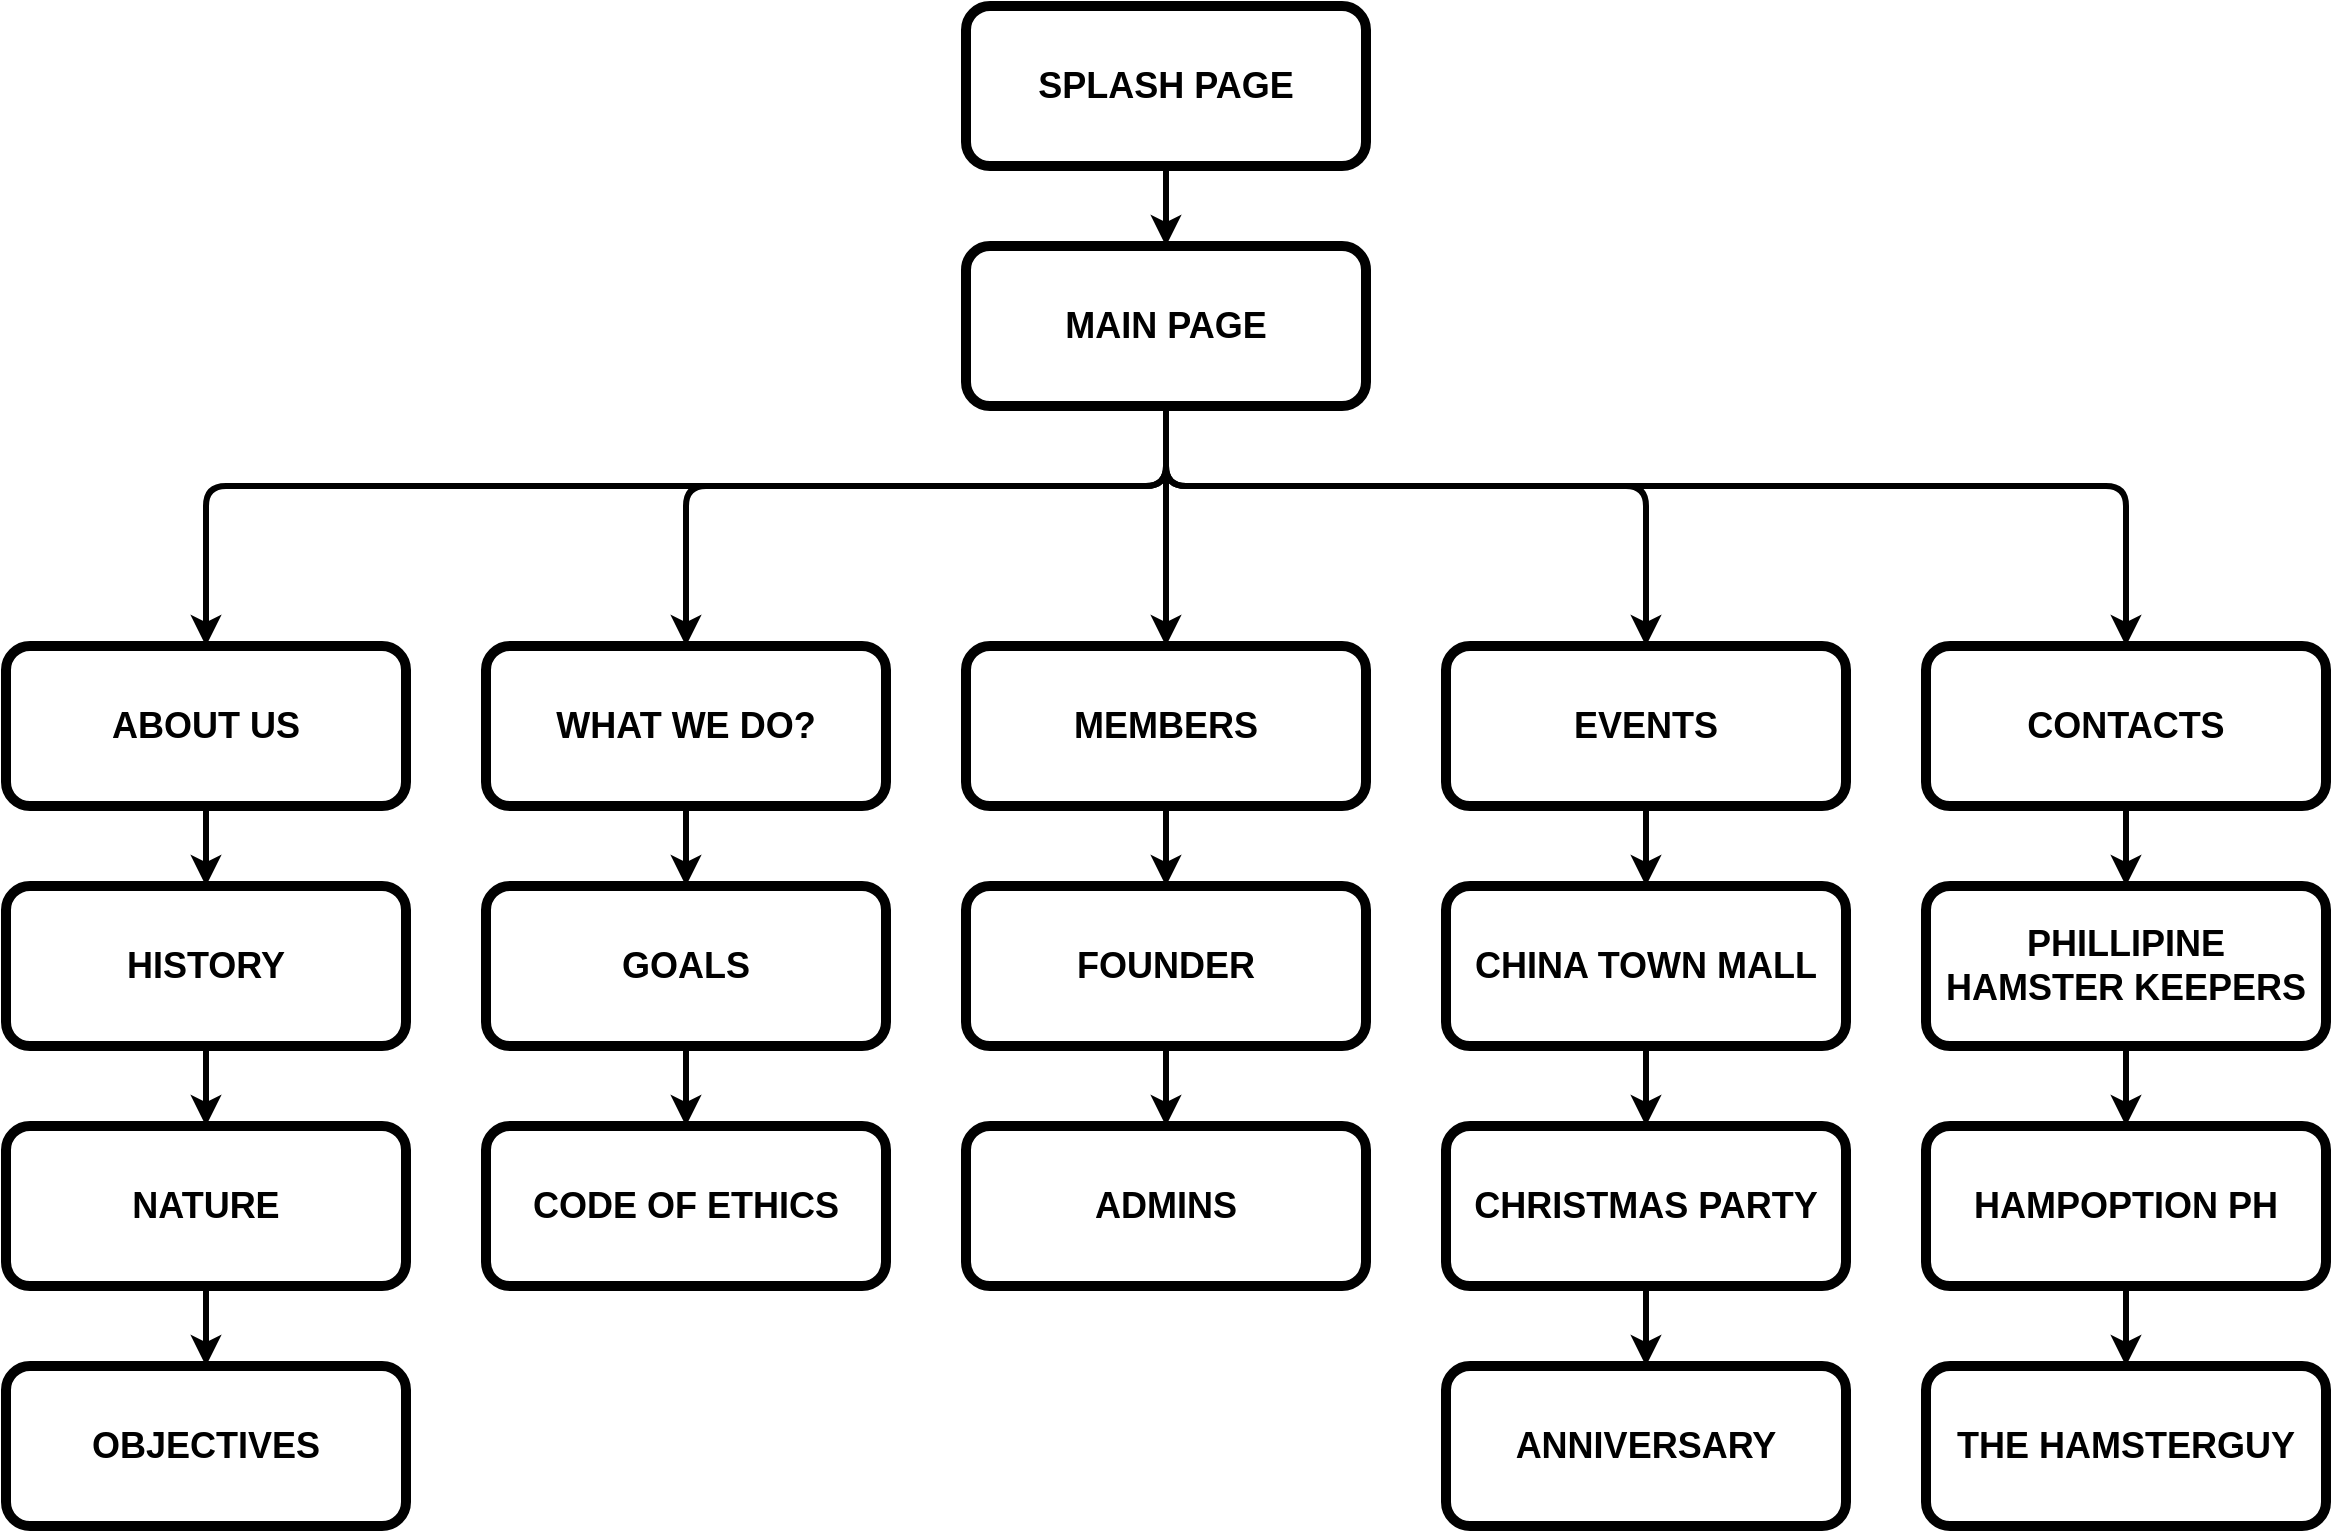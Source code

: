 <mxfile version="15.8.7" type="device"><diagram id="3t2LlP6x0p2AzQzA79Wi" name="Page-1"><mxGraphModel dx="2170" dy="1478" grid="1" gridSize="10" guides="1" tooltips="1" connect="1" arrows="1" fold="1" page="1" pageScale="1" pageWidth="1400" pageHeight="850" math="0" shadow="0"><root><mxCell id="0"/><mxCell id="1" parent="0"/><mxCell id="58n7AbkyfH6FdxvMycZk-24" style="edgeStyle=orthogonalEdgeStyle;rounded=1;orthogonalLoop=1;jettySize=auto;html=1;entryX=0.5;entryY=0;entryDx=0;entryDy=0;fontSize=18;strokeWidth=3;" edge="1" parent="1" source="58n7AbkyfH6FdxvMycZk-1" target="58n7AbkyfH6FdxvMycZk-3"><mxGeometry relative="1" as="geometry"/></mxCell><mxCell id="58n7AbkyfH6FdxvMycZk-1" value="&lt;b&gt;&lt;font style=&quot;font-size: 18px&quot;&gt;SPLASH PAGE&lt;/font&gt;&lt;/b&gt;" style="rounded=1;whiteSpace=wrap;html=1;strokeWidth=5;" vertex="1" parent="1"><mxGeometry x="600" y="40" width="200" height="80" as="geometry"/></mxCell><mxCell id="58n7AbkyfH6FdxvMycZk-25" style="edgeStyle=orthogonalEdgeStyle;rounded=1;orthogonalLoop=1;jettySize=auto;html=1;entryX=0.5;entryY=0;entryDx=0;entryDy=0;fontSize=18;strokeWidth=3;" edge="1" parent="1" source="58n7AbkyfH6FdxvMycZk-3" target="58n7AbkyfH6FdxvMycZk-4"><mxGeometry relative="1" as="geometry"><Array as="points"><mxPoint x="700" y="280"/><mxPoint x="220" y="280"/></Array></mxGeometry></mxCell><mxCell id="58n7AbkyfH6FdxvMycZk-26" style="edgeStyle=orthogonalEdgeStyle;rounded=1;orthogonalLoop=1;jettySize=auto;html=1;entryX=0.5;entryY=0;entryDx=0;entryDy=0;fontSize=18;strokeWidth=3;" edge="1" parent="1" source="58n7AbkyfH6FdxvMycZk-3" target="58n7AbkyfH6FdxvMycZk-8"><mxGeometry relative="1" as="geometry"><Array as="points"><mxPoint x="700" y="280"/><mxPoint x="1180" y="280"/></Array></mxGeometry></mxCell><mxCell id="58n7AbkyfH6FdxvMycZk-27" style="edgeStyle=orthogonalEdgeStyle;rounded=1;orthogonalLoop=1;jettySize=auto;html=1;entryX=0.5;entryY=0;entryDx=0;entryDy=0;fontSize=18;strokeWidth=3;" edge="1" parent="1" source="58n7AbkyfH6FdxvMycZk-3" target="58n7AbkyfH6FdxvMycZk-7"><mxGeometry relative="1" as="geometry"><Array as="points"><mxPoint x="700" y="280"/><mxPoint x="940" y="280"/></Array></mxGeometry></mxCell><mxCell id="58n7AbkyfH6FdxvMycZk-28" style="edgeStyle=orthogonalEdgeStyle;rounded=1;orthogonalLoop=1;jettySize=auto;html=1;entryX=0.5;entryY=0;entryDx=0;entryDy=0;fontSize=18;strokeWidth=3;" edge="1" parent="1" source="58n7AbkyfH6FdxvMycZk-3" target="58n7AbkyfH6FdxvMycZk-6"><mxGeometry relative="1" as="geometry"/></mxCell><mxCell id="58n7AbkyfH6FdxvMycZk-29" style="edgeStyle=orthogonalEdgeStyle;rounded=1;orthogonalLoop=1;jettySize=auto;html=1;entryX=0.5;entryY=0;entryDx=0;entryDy=0;fontSize=18;strokeWidth=3;" edge="1" parent="1" source="58n7AbkyfH6FdxvMycZk-3" target="58n7AbkyfH6FdxvMycZk-5"><mxGeometry relative="1" as="geometry"><Array as="points"><mxPoint x="700" y="280"/><mxPoint x="460" y="280"/></Array></mxGeometry></mxCell><mxCell id="58n7AbkyfH6FdxvMycZk-3" value="&lt;b&gt;&lt;font style=&quot;font-size: 18px&quot;&gt;MAIN PAGE&lt;/font&gt;&lt;/b&gt;" style="rounded=1;whiteSpace=wrap;html=1;strokeWidth=5;" vertex="1" parent="1"><mxGeometry x="600" y="160" width="200" height="80" as="geometry"/></mxCell><mxCell id="58n7AbkyfH6FdxvMycZk-30" style="edgeStyle=orthogonalEdgeStyle;rounded=1;orthogonalLoop=1;jettySize=auto;html=1;entryX=0.5;entryY=0;entryDx=0;entryDy=0;fontSize=18;strokeWidth=3;" edge="1" parent="1" source="58n7AbkyfH6FdxvMycZk-4" target="58n7AbkyfH6FdxvMycZk-10"><mxGeometry relative="1" as="geometry"/></mxCell><mxCell id="58n7AbkyfH6FdxvMycZk-4" value="&lt;b&gt;&lt;font style=&quot;font-size: 18px&quot;&gt;ABOUT US&lt;/font&gt;&lt;/b&gt;" style="rounded=1;whiteSpace=wrap;html=1;strokeWidth=5;" vertex="1" parent="1"><mxGeometry x="120" y="360" width="200" height="80" as="geometry"/></mxCell><mxCell id="58n7AbkyfH6FdxvMycZk-34" style="edgeStyle=orthogonalEdgeStyle;rounded=1;orthogonalLoop=1;jettySize=auto;html=1;entryX=0.5;entryY=0;entryDx=0;entryDy=0;fontSize=18;strokeWidth=3;" edge="1" parent="1" source="58n7AbkyfH6FdxvMycZk-5" target="58n7AbkyfH6FdxvMycZk-14"><mxGeometry relative="1" as="geometry"/></mxCell><mxCell id="58n7AbkyfH6FdxvMycZk-5" value="&lt;b&gt;&lt;font style=&quot;font-size: 18px&quot;&gt;WHAT WE DO?&lt;/font&gt;&lt;/b&gt;" style="rounded=1;whiteSpace=wrap;html=1;strokeWidth=5;" vertex="1" parent="1"><mxGeometry x="360" y="360" width="200" height="80" as="geometry"/></mxCell><mxCell id="58n7AbkyfH6FdxvMycZk-35" value="" style="edgeStyle=orthogonalEdgeStyle;rounded=1;orthogonalLoop=1;jettySize=auto;html=1;fontSize=18;strokeWidth=3;" edge="1" parent="1" target="58n7AbkyfH6FdxvMycZk-16"><mxGeometry relative="1" as="geometry"><mxPoint x="700" y="440" as="sourcePoint"/><Array as="points"><mxPoint x="700" y="480"/><mxPoint x="700" y="480"/></Array></mxGeometry></mxCell><mxCell id="58n7AbkyfH6FdxvMycZk-6" value="&lt;b&gt;&lt;font style=&quot;font-size: 18px&quot;&gt;MEMBERS&lt;/font&gt;&lt;/b&gt;" style="rounded=1;whiteSpace=wrap;html=1;strokeWidth=5;" vertex="1" parent="1"><mxGeometry x="600" y="360" width="200" height="80" as="geometry"/></mxCell><mxCell id="58n7AbkyfH6FdxvMycZk-38" value="" style="edgeStyle=orthogonalEdgeStyle;rounded=1;orthogonalLoop=1;jettySize=auto;html=1;fontSize=18;strokeWidth=3;" edge="1" parent="1" source="58n7AbkyfH6FdxvMycZk-7" target="58n7AbkyfH6FdxvMycZk-18"><mxGeometry relative="1" as="geometry"/></mxCell><mxCell id="58n7AbkyfH6FdxvMycZk-7" value="&lt;b&gt;&lt;font style=&quot;font-size: 18px&quot;&gt;EVENTS&lt;/font&gt;&lt;/b&gt;" style="rounded=1;whiteSpace=wrap;html=1;strokeWidth=5;" vertex="1" parent="1"><mxGeometry x="840" y="360" width="200" height="80" as="geometry"/></mxCell><mxCell id="58n7AbkyfH6FdxvMycZk-39" style="edgeStyle=orthogonalEdgeStyle;rounded=1;orthogonalLoop=1;jettySize=auto;html=1;entryX=0.5;entryY=0;entryDx=0;entryDy=0;fontSize=18;strokeWidth=3;" edge="1" parent="1" source="58n7AbkyfH6FdxvMycZk-8" target="58n7AbkyfH6FdxvMycZk-21"><mxGeometry relative="1" as="geometry"/></mxCell><mxCell id="58n7AbkyfH6FdxvMycZk-8" value="&lt;b&gt;&lt;font style=&quot;font-size: 18px&quot;&gt;CONTACTS&lt;/font&gt;&lt;/b&gt;" style="rounded=1;whiteSpace=wrap;html=1;strokeWidth=5;" vertex="1" parent="1"><mxGeometry x="1080" y="360" width="200" height="80" as="geometry"/></mxCell><mxCell id="58n7AbkyfH6FdxvMycZk-31" style="edgeStyle=orthogonalEdgeStyle;rounded=1;orthogonalLoop=1;jettySize=auto;html=1;entryX=0.5;entryY=0;entryDx=0;entryDy=0;fontSize=18;strokeWidth=3;" edge="1" parent="1" source="58n7AbkyfH6FdxvMycZk-10" target="58n7AbkyfH6FdxvMycZk-12"><mxGeometry relative="1" as="geometry"/></mxCell><mxCell id="58n7AbkyfH6FdxvMycZk-10" value="&lt;b&gt;&lt;font style=&quot;font-size: 18px&quot;&gt;HISTORY&lt;/font&gt;&lt;/b&gt;" style="rounded=1;whiteSpace=wrap;html=1;strokeWidth=5;" vertex="1" parent="1"><mxGeometry x="120" y="480" width="200" height="80" as="geometry"/></mxCell><mxCell id="58n7AbkyfH6FdxvMycZk-32" style="edgeStyle=orthogonalEdgeStyle;rounded=1;orthogonalLoop=1;jettySize=auto;html=1;exitX=0.5;exitY=1;exitDx=0;exitDy=0;entryX=0.5;entryY=0;entryDx=0;entryDy=0;fontSize=18;strokeWidth=3;" edge="1" parent="1" source="58n7AbkyfH6FdxvMycZk-12" target="58n7AbkyfH6FdxvMycZk-13"><mxGeometry relative="1" as="geometry"/></mxCell><mxCell id="58n7AbkyfH6FdxvMycZk-12" value="&lt;b&gt;&lt;font style=&quot;font-size: 18px&quot;&gt;NATURE&lt;/font&gt;&lt;/b&gt;" style="rounded=1;whiteSpace=wrap;html=1;strokeWidth=5;" vertex="1" parent="1"><mxGeometry x="120" y="600" width="200" height="80" as="geometry"/></mxCell><mxCell id="58n7AbkyfH6FdxvMycZk-13" value="&lt;b&gt;&lt;font style=&quot;font-size: 18px&quot;&gt;OBJECTIVES&lt;/font&gt;&lt;/b&gt;" style="rounded=1;whiteSpace=wrap;html=1;strokeWidth=5;" vertex="1" parent="1"><mxGeometry x="120" y="720" width="200" height="80" as="geometry"/></mxCell><mxCell id="58n7AbkyfH6FdxvMycZk-33" style="edgeStyle=orthogonalEdgeStyle;rounded=1;orthogonalLoop=1;jettySize=auto;html=1;entryX=0.5;entryY=0;entryDx=0;entryDy=0;fontSize=18;strokeWidth=3;" edge="1" parent="1" source="58n7AbkyfH6FdxvMycZk-14" target="58n7AbkyfH6FdxvMycZk-15"><mxGeometry relative="1" as="geometry"/></mxCell><mxCell id="58n7AbkyfH6FdxvMycZk-14" value="&lt;b&gt;&lt;font style=&quot;font-size: 18px&quot;&gt;GOALS&lt;/font&gt;&lt;/b&gt;" style="rounded=1;whiteSpace=wrap;html=1;strokeWidth=5;" vertex="1" parent="1"><mxGeometry x="360" y="480" width="200" height="80" as="geometry"/></mxCell><mxCell id="58n7AbkyfH6FdxvMycZk-15" value="&lt;b&gt;&lt;font style=&quot;font-size: 18px&quot;&gt;CODE OF ETHICS&lt;/font&gt;&lt;/b&gt;" style="rounded=1;whiteSpace=wrap;html=1;strokeWidth=5;" vertex="1" parent="1"><mxGeometry x="360" y="600" width="200" height="80" as="geometry"/></mxCell><mxCell id="58n7AbkyfH6FdxvMycZk-36" style="edgeStyle=orthogonalEdgeStyle;rounded=1;orthogonalLoop=1;jettySize=auto;html=1;entryX=0.5;entryY=0;entryDx=0;entryDy=0;fontSize=18;strokeWidth=3;" edge="1" parent="1" source="58n7AbkyfH6FdxvMycZk-16" target="58n7AbkyfH6FdxvMycZk-17"><mxGeometry relative="1" as="geometry"/></mxCell><mxCell id="58n7AbkyfH6FdxvMycZk-16" value="&lt;b&gt;&lt;font style=&quot;font-size: 18px&quot;&gt;FOUNDER&lt;/font&gt;&lt;/b&gt;" style="rounded=1;whiteSpace=wrap;html=1;strokeWidth=5;" vertex="1" parent="1"><mxGeometry x="600" y="480" width="200" height="80" as="geometry"/></mxCell><mxCell id="58n7AbkyfH6FdxvMycZk-17" value="&lt;b&gt;&lt;font style=&quot;font-size: 18px&quot;&gt;ADMINS&lt;/font&gt;&lt;/b&gt;" style="rounded=1;whiteSpace=wrap;html=1;strokeWidth=5;" vertex="1" parent="1"><mxGeometry x="600" y="600" width="200" height="80" as="geometry"/></mxCell><mxCell id="58n7AbkyfH6FdxvMycZk-37" value="" style="edgeStyle=orthogonalEdgeStyle;rounded=1;orthogonalLoop=1;jettySize=auto;html=1;fontSize=18;strokeWidth=3;" edge="1" parent="1" source="58n7AbkyfH6FdxvMycZk-18" target="58n7AbkyfH6FdxvMycZk-19"><mxGeometry relative="1" as="geometry"/></mxCell><mxCell id="58n7AbkyfH6FdxvMycZk-18" value="&lt;b&gt;&lt;font style=&quot;font-size: 18px&quot;&gt;CHINA TOWN MALL&lt;/font&gt;&lt;/b&gt;" style="rounded=1;whiteSpace=wrap;html=1;strokeWidth=5;" vertex="1" parent="1"><mxGeometry x="840" y="480" width="200" height="80" as="geometry"/></mxCell><mxCell id="58n7AbkyfH6FdxvMycZk-40" style="edgeStyle=orthogonalEdgeStyle;rounded=1;orthogonalLoop=1;jettySize=auto;html=1;entryX=0.5;entryY=0;entryDx=0;entryDy=0;fontSize=18;strokeWidth=3;" edge="1" parent="1" source="58n7AbkyfH6FdxvMycZk-19" target="58n7AbkyfH6FdxvMycZk-20"><mxGeometry relative="1" as="geometry"/></mxCell><mxCell id="58n7AbkyfH6FdxvMycZk-19" value="&lt;b&gt;&lt;font style=&quot;font-size: 18px&quot;&gt;CHRISTMAS PARTY&lt;/font&gt;&lt;/b&gt;" style="rounded=1;whiteSpace=wrap;html=1;strokeWidth=5;" vertex="1" parent="1"><mxGeometry x="840" y="600" width="200" height="80" as="geometry"/></mxCell><mxCell id="58n7AbkyfH6FdxvMycZk-20" value="&lt;b&gt;&lt;font style=&quot;font-size: 18px&quot;&gt;ANNIVERSARY&lt;/font&gt;&lt;/b&gt;" style="rounded=1;whiteSpace=wrap;html=1;strokeWidth=5;" vertex="1" parent="1"><mxGeometry x="840" y="720" width="200" height="80" as="geometry"/></mxCell><mxCell id="58n7AbkyfH6FdxvMycZk-42" style="edgeStyle=orthogonalEdgeStyle;rounded=1;orthogonalLoop=1;jettySize=auto;html=1;entryX=0.5;entryY=0;entryDx=0;entryDy=0;fontSize=18;strokeWidth=3;" edge="1" parent="1" source="58n7AbkyfH6FdxvMycZk-21" target="58n7AbkyfH6FdxvMycZk-22"><mxGeometry relative="1" as="geometry"/></mxCell><mxCell id="58n7AbkyfH6FdxvMycZk-21" value="&lt;b&gt;&lt;font style=&quot;font-size: 18px&quot;&gt;PHILLIPINE &lt;br&gt;HAMSTER KEEPERS&lt;/font&gt;&lt;/b&gt;" style="rounded=1;whiteSpace=wrap;html=1;strokeWidth=5;" vertex="1" parent="1"><mxGeometry x="1080" y="480" width="200" height="80" as="geometry"/></mxCell><mxCell id="58n7AbkyfH6FdxvMycZk-41" style="edgeStyle=orthogonalEdgeStyle;rounded=1;orthogonalLoop=1;jettySize=auto;html=1;fontSize=18;strokeWidth=3;" edge="1" parent="1" source="58n7AbkyfH6FdxvMycZk-22" target="58n7AbkyfH6FdxvMycZk-23"><mxGeometry relative="1" as="geometry"/></mxCell><mxCell id="58n7AbkyfH6FdxvMycZk-22" value="&lt;span style=&quot;font-size: 18px&quot;&gt;&lt;b&gt;HAMPOPTION PH&lt;/b&gt;&lt;/span&gt;" style="rounded=1;whiteSpace=wrap;html=1;strokeWidth=5;" vertex="1" parent="1"><mxGeometry x="1080" y="600" width="200" height="80" as="geometry"/></mxCell><mxCell id="58n7AbkyfH6FdxvMycZk-23" value="&lt;span style=&quot;font-size: 18px&quot;&gt;&lt;b&gt;THE HAMSTERGUY&lt;/b&gt;&lt;/span&gt;" style="rounded=1;whiteSpace=wrap;html=1;strokeWidth=5;" vertex="1" parent="1"><mxGeometry x="1080" y="720" width="200" height="80" as="geometry"/></mxCell></root></mxGraphModel></diagram></mxfile>
